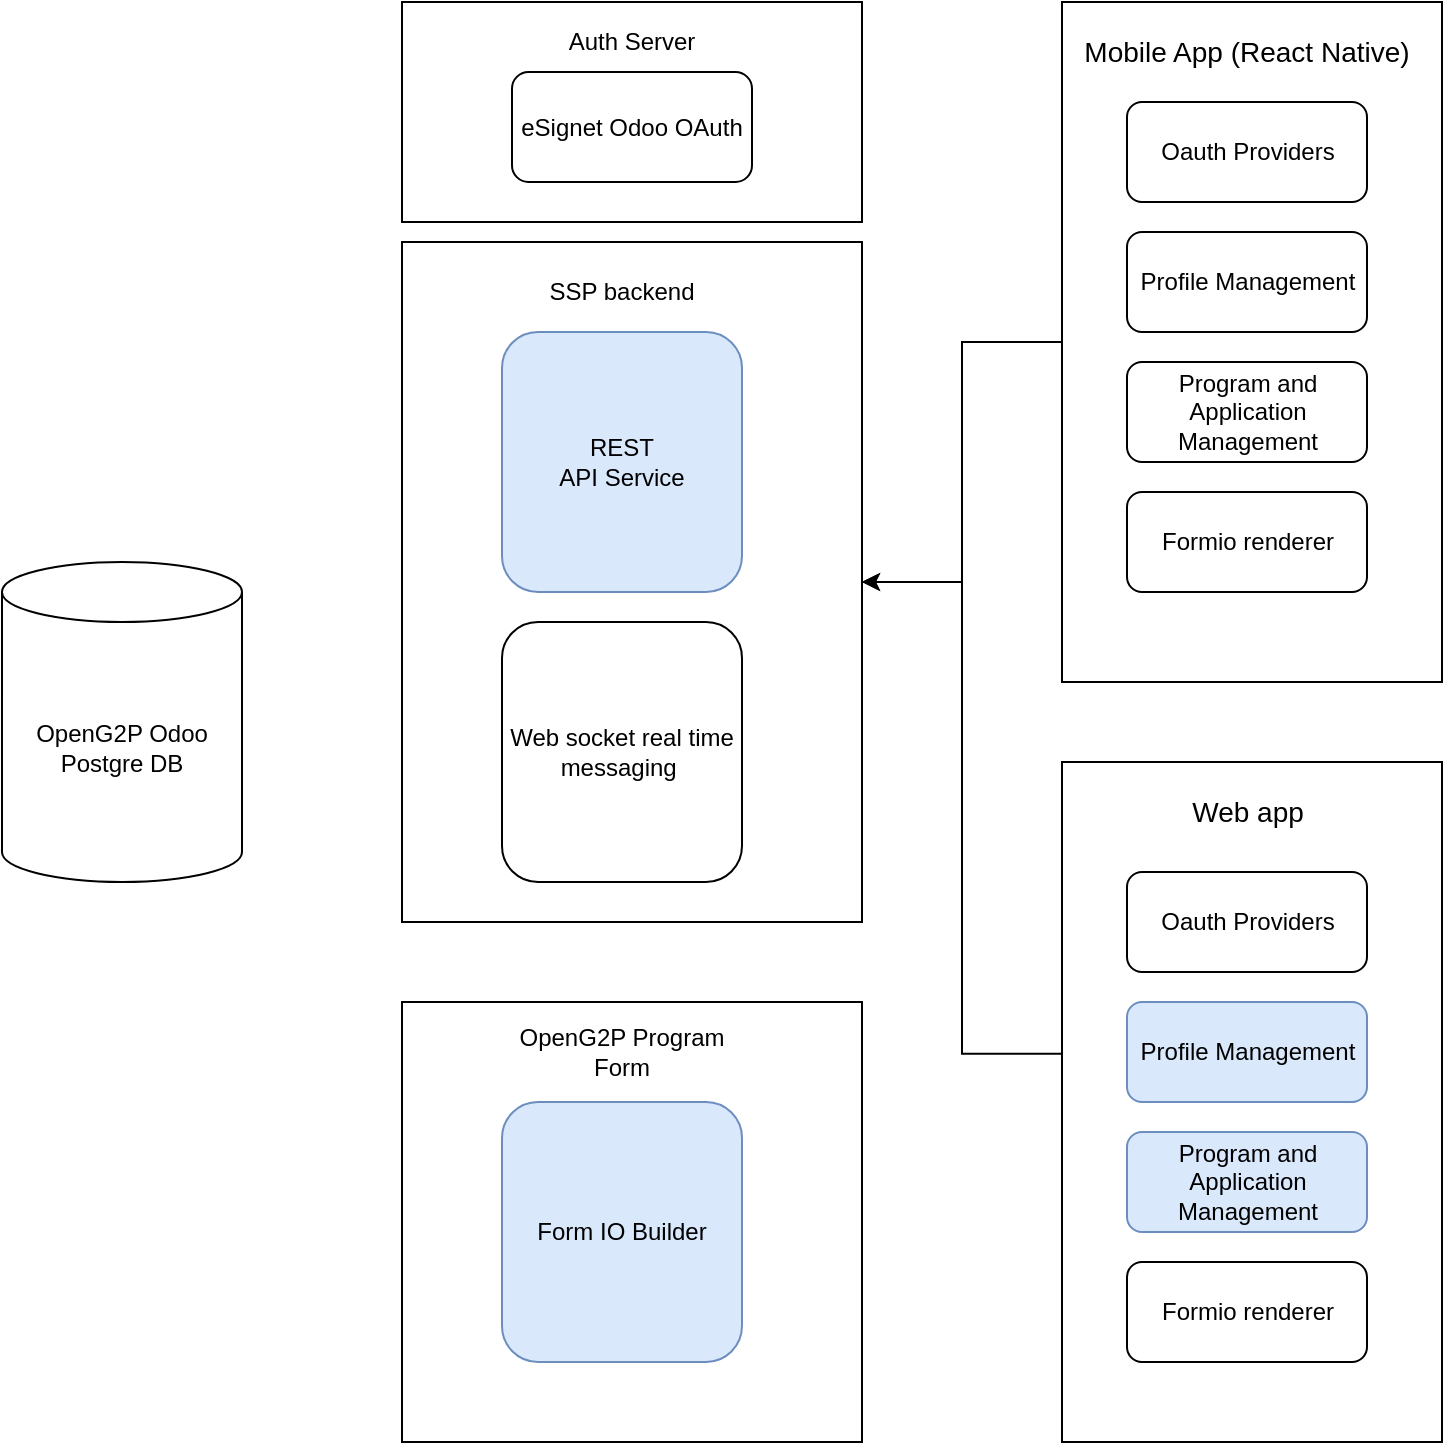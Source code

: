 <mxfile version="21.6.7" type="github">
  <diagram id="DjwuBjzQSKJYnALhCdY3" name="Page-1">
    <mxGraphModel dx="1434" dy="802" grid="1" gridSize="10" guides="1" tooltips="1" connect="1" arrows="1" fold="1" page="1" pageScale="1" pageWidth="1200" pageHeight="1070" math="0" shadow="0">
      <root>
        <mxCell id="0" />
        <mxCell id="1" parent="0" />
        <mxCell id="4EAGslu62ZiDNw4BVvQ3-2" value="" style="rounded=0;whiteSpace=wrap;html=1;" parent="1" vertex="1">
          <mxGeometry x="230" y="160" width="230" height="340" as="geometry" />
        </mxCell>
        <mxCell id="6dZB4tW-6M1oG2YMDY4f-12" value="" style="edgeStyle=orthogonalEdgeStyle;rounded=0;orthogonalLoop=1;jettySize=auto;html=1;" edge="1" parent="1" source="4EAGslu62ZiDNw4BVvQ3-4" target="4EAGslu62ZiDNw4BVvQ3-2">
          <mxGeometry relative="1" as="geometry" />
        </mxCell>
        <mxCell id="4EAGslu62ZiDNw4BVvQ3-4" value="" style="rounded=0;whiteSpace=wrap;html=1;" parent="1" vertex="1">
          <mxGeometry x="560" y="40" width="190" height="340" as="geometry" />
        </mxCell>
        <mxCell id="4EAGslu62ZiDNw4BVvQ3-5" value="" style="rounded=0;whiteSpace=wrap;html=1;" parent="1" vertex="1">
          <mxGeometry x="560" y="420" width="190" height="340" as="geometry" />
        </mxCell>
        <mxCell id="4EAGslu62ZiDNw4BVvQ3-6" value="OpenG2P Odoo &lt;br&gt;Postgre DB" style="shape=cylinder3;whiteSpace=wrap;html=1;boundedLbl=1;backgroundOutline=1;size=15;" parent="1" vertex="1">
          <mxGeometry x="30" y="320" width="120" height="160" as="geometry" />
        </mxCell>
        <mxCell id="4EAGslu62ZiDNw4BVvQ3-7" value="REST &lt;br&gt;API Service" style="rounded=1;whiteSpace=wrap;html=1;fillColor=#dae8fc;strokeColor=#6c8ebf;" parent="1" vertex="1">
          <mxGeometry x="280" y="205" width="120" height="130" as="geometry" />
        </mxCell>
        <mxCell id="4EAGslu62ZiDNw4BVvQ3-8" value="Web socket real time messaging&amp;nbsp;" style="rounded=1;whiteSpace=wrap;html=1;" parent="1" vertex="1">
          <mxGeometry x="280" y="350" width="120" height="130" as="geometry" />
        </mxCell>
        <mxCell id="4EAGslu62ZiDNw4BVvQ3-9" value="Mobile App (React Native)" style="text;html=1;strokeColor=none;fillColor=none;align=center;verticalAlign=middle;whiteSpace=wrap;rounded=0;fontSize=14;" parent="1" vertex="1">
          <mxGeometry x="570" y="50" width="165" height="30" as="geometry" />
        </mxCell>
        <mxCell id="4EAGslu62ZiDNw4BVvQ3-10" value="Web app" style="text;html=1;strokeColor=none;fillColor=none;align=center;verticalAlign=middle;whiteSpace=wrap;rounded=0;fontSize=14;" parent="1" vertex="1">
          <mxGeometry x="622.5" y="430" width="60" height="30" as="geometry" />
        </mxCell>
        <mxCell id="4EAGslu62ZiDNw4BVvQ3-16" value="Formio renderer" style="rounded=1;whiteSpace=wrap;html=1;" parent="1" vertex="1">
          <mxGeometry x="592.5" y="285" width="120" height="50" as="geometry" />
        </mxCell>
        <mxCell id="6dZB4tW-6M1oG2YMDY4f-2" value="SSP backend" style="text;html=1;strokeColor=none;fillColor=none;align=center;verticalAlign=middle;whiteSpace=wrap;rounded=0;" vertex="1" parent="1">
          <mxGeometry x="300" y="170" width="80" height="30" as="geometry" />
        </mxCell>
        <mxCell id="6dZB4tW-6M1oG2YMDY4f-3" value="" style="rounded=0;whiteSpace=wrap;html=1;" vertex="1" parent="1">
          <mxGeometry x="230" y="540" width="230" height="220" as="geometry" />
        </mxCell>
        <mxCell id="6dZB4tW-6M1oG2YMDY4f-5" value="Form IO Builder" style="rounded=1;whiteSpace=wrap;html=1;fillColor=#dae8fc;strokeColor=#6c8ebf;" vertex="1" parent="1">
          <mxGeometry x="280" y="590" width="120" height="130" as="geometry" />
        </mxCell>
        <mxCell id="6dZB4tW-6M1oG2YMDY4f-6" value="OpenG2P Program Form" style="text;html=1;strokeColor=none;fillColor=none;align=center;verticalAlign=middle;whiteSpace=wrap;rounded=0;" vertex="1" parent="1">
          <mxGeometry x="280" y="550" width="120" height="30" as="geometry" />
        </mxCell>
        <mxCell id="6dZB4tW-6M1oG2YMDY4f-7" value="" style="rounded=0;whiteSpace=wrap;html=1;" vertex="1" parent="1">
          <mxGeometry x="230" y="40" width="230" height="110" as="geometry" />
        </mxCell>
        <mxCell id="6dZB4tW-6M1oG2YMDY4f-8" value="eSignet Odoo OAuth" style="rounded=1;whiteSpace=wrap;html=1;" vertex="1" parent="1">
          <mxGeometry x="285" y="75" width="120" height="55" as="geometry" />
        </mxCell>
        <mxCell id="6dZB4tW-6M1oG2YMDY4f-10" value="Auth Server" style="text;html=1;strokeColor=none;fillColor=none;align=center;verticalAlign=middle;whiteSpace=wrap;rounded=0;" vertex="1" parent="1">
          <mxGeometry x="305" y="45" width="80" height="30" as="geometry" />
        </mxCell>
        <mxCell id="6dZB4tW-6M1oG2YMDY4f-13" value="Oauth Providers" style="rounded=1;whiteSpace=wrap;html=1;" vertex="1" parent="1">
          <mxGeometry x="592.5" y="90" width="120" height="50" as="geometry" />
        </mxCell>
        <mxCell id="6dZB4tW-6M1oG2YMDY4f-14" value="Profile Management" style="rounded=1;whiteSpace=wrap;html=1;" vertex="1" parent="1">
          <mxGeometry x="592.5" y="155" width="120" height="50" as="geometry" />
        </mxCell>
        <mxCell id="6dZB4tW-6M1oG2YMDY4f-15" value="Program and Application Management" style="rounded=1;whiteSpace=wrap;html=1;" vertex="1" parent="1">
          <mxGeometry x="592.5" y="220" width="120" height="50" as="geometry" />
        </mxCell>
        <mxCell id="6dZB4tW-6M1oG2YMDY4f-16" value="Formio renderer" style="rounded=1;whiteSpace=wrap;html=1;" vertex="1" parent="1">
          <mxGeometry x="592.5" y="670" width="120" height="50" as="geometry" />
        </mxCell>
        <mxCell id="6dZB4tW-6M1oG2YMDY4f-17" value="Oauth Providers" style="rounded=1;whiteSpace=wrap;html=1;" vertex="1" parent="1">
          <mxGeometry x="592.5" y="475" width="120" height="50" as="geometry" />
        </mxCell>
        <mxCell id="6dZB4tW-6M1oG2YMDY4f-18" value="Profile Management" style="rounded=1;whiteSpace=wrap;html=1;fillColor=#dae8fc;strokeColor=#6c8ebf;" vertex="1" parent="1">
          <mxGeometry x="592.5" y="540" width="120" height="50" as="geometry" />
        </mxCell>
        <mxCell id="6dZB4tW-6M1oG2YMDY4f-19" value="Program and Application Management" style="rounded=1;whiteSpace=wrap;html=1;fillColor=#dae8fc;strokeColor=#6c8ebf;" vertex="1" parent="1">
          <mxGeometry x="592.5" y="605" width="120" height="50" as="geometry" />
        </mxCell>
        <mxCell id="6dZB4tW-6M1oG2YMDY4f-20" value="" style="edgeStyle=orthogonalEdgeStyle;rounded=0;orthogonalLoop=1;jettySize=auto;html=1;entryX=1;entryY=0.5;entryDx=0;entryDy=0;exitX=0;exitY=0.429;exitDx=0;exitDy=0;exitPerimeter=0;" edge="1" parent="1" source="4EAGslu62ZiDNw4BVvQ3-5" target="4EAGslu62ZiDNw4BVvQ3-2">
          <mxGeometry relative="1" as="geometry">
            <mxPoint x="570" y="370" as="sourcePoint" />
            <mxPoint x="470" y="490" as="targetPoint" />
          </mxGeometry>
        </mxCell>
      </root>
    </mxGraphModel>
  </diagram>
</mxfile>
